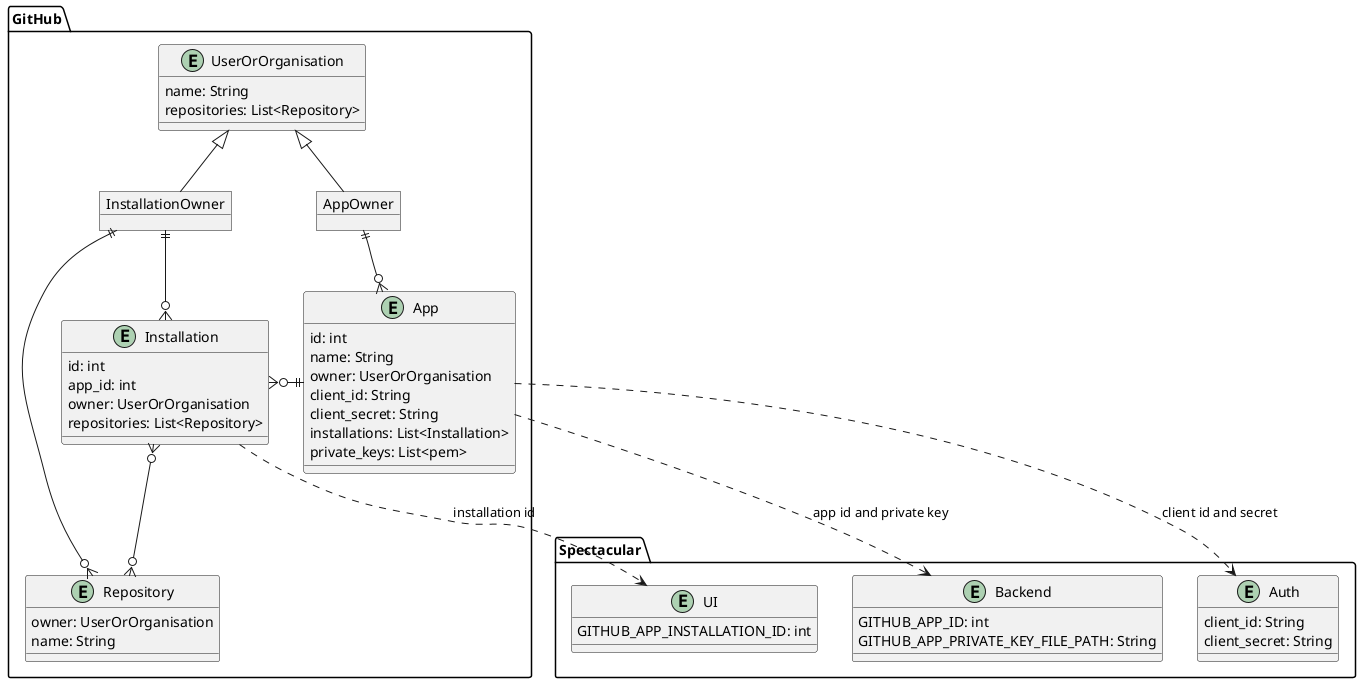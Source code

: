 @startuml github-app-config

package GitHub {
    entity UserOrOrganisation {
        name: String
        repositories: List<Repository>
    }

    object AppOwner {

    }

    object InstallationOwner {

    }

    entity Repository {
        owner: UserOrOrganisation
        name: String
    }

    entity Installation {
        id: int
        app_id: int
        owner: UserOrOrganisation
        repositories: List<Repository>
    }

    entity App {
        id: int
        name: String
        owner: UserOrOrganisation
        client_id: String
        client_secret: String
        installations: List<Installation>
        private_keys: List<pem>
    }
}

package Spectacular {
    entity UI {
        GITHUB_APP_INSTALLATION_ID: int
    }

    entity Auth {
        client_id: String
        client_secret: String
    }

    entity Backend {
        GITHUB_APP_ID: int
        GITHUB_APP_PRIVATE_KEY_FILE_PATH: String
    }
}

' actor User

' GitHub object relationships
UserOrOrganisation <|-- AppOwner
UserOrOrganisation <|-- InstallationOwner
InstallationOwner ||--o{ Installation
AppOwner ||--o{ App
InstallationOwner ||--o{ Repository
App ||-o{ Installation
Installation }o--o{ Repository

' GitHub objects to Spectacular config mappings
Installation ..> UI : "installation id"
App ..> Auth : "client id and secret"
App ..> Backend : "app id and private key"

@enduml